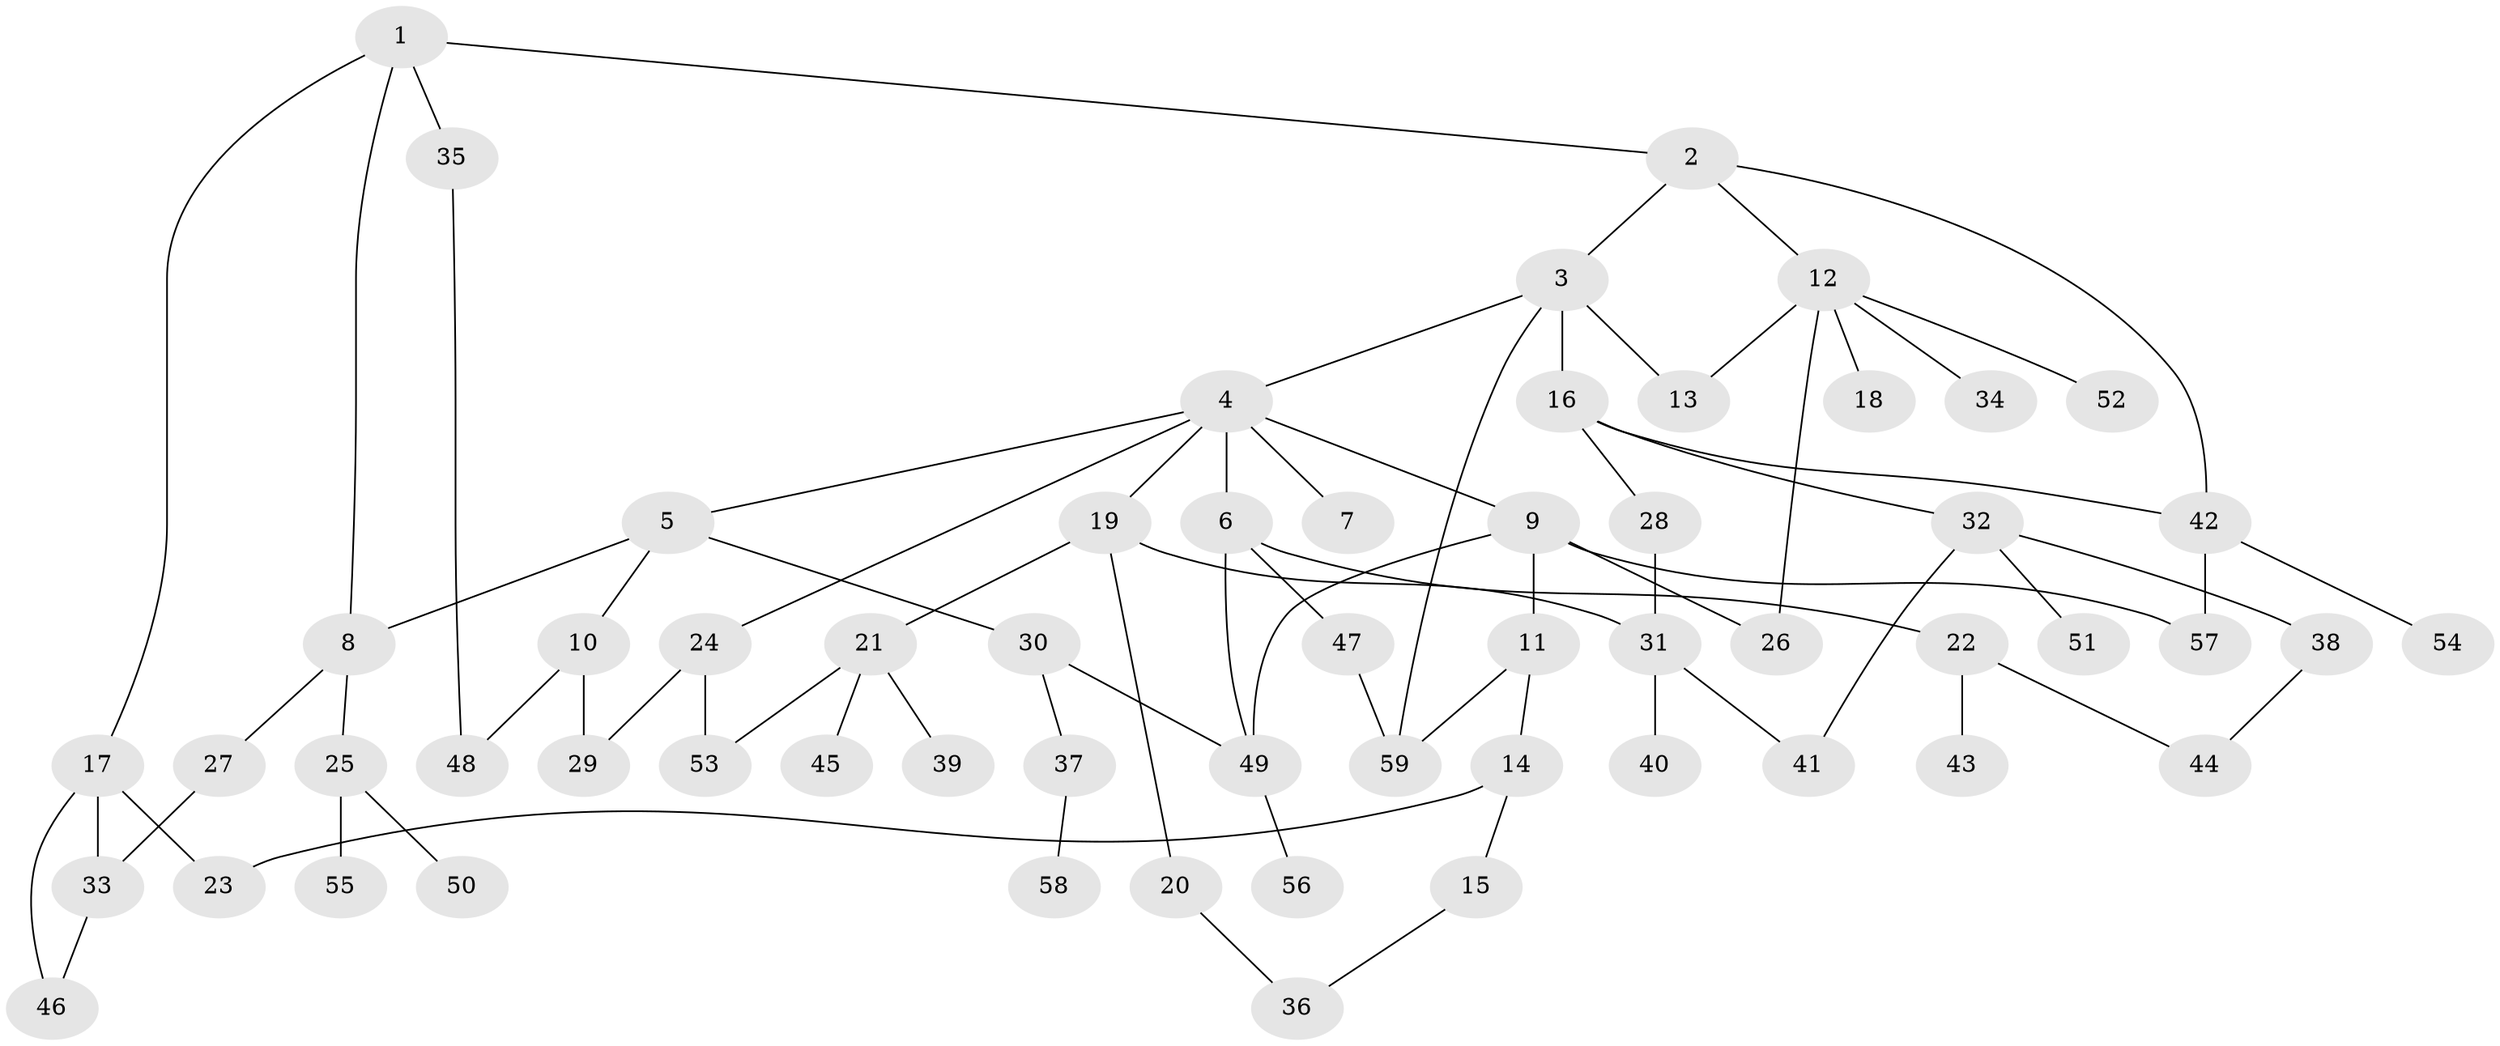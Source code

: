 // Generated by graph-tools (version 1.1) at 2025/34/03/09/25 02:34:00]
// undirected, 59 vertices, 77 edges
graph export_dot {
graph [start="1"]
  node [color=gray90,style=filled];
  1;
  2;
  3;
  4;
  5;
  6;
  7;
  8;
  9;
  10;
  11;
  12;
  13;
  14;
  15;
  16;
  17;
  18;
  19;
  20;
  21;
  22;
  23;
  24;
  25;
  26;
  27;
  28;
  29;
  30;
  31;
  32;
  33;
  34;
  35;
  36;
  37;
  38;
  39;
  40;
  41;
  42;
  43;
  44;
  45;
  46;
  47;
  48;
  49;
  50;
  51;
  52;
  53;
  54;
  55;
  56;
  57;
  58;
  59;
  1 -- 2;
  1 -- 8;
  1 -- 17;
  1 -- 35;
  2 -- 3;
  2 -- 12;
  2 -- 42;
  3 -- 4;
  3 -- 16;
  3 -- 59;
  3 -- 13;
  4 -- 5;
  4 -- 6;
  4 -- 7;
  4 -- 9;
  4 -- 19;
  4 -- 24;
  5 -- 10;
  5 -- 30;
  5 -- 8;
  6 -- 22;
  6 -- 47;
  6 -- 49;
  8 -- 25;
  8 -- 27;
  9 -- 11;
  9 -- 49;
  9 -- 26;
  9 -- 57;
  10 -- 48;
  10 -- 29;
  11 -- 14;
  11 -- 59;
  12 -- 13;
  12 -- 18;
  12 -- 26;
  12 -- 34;
  12 -- 52;
  14 -- 15;
  14 -- 23;
  15 -- 36;
  16 -- 28;
  16 -- 32;
  16 -- 42;
  17 -- 46;
  17 -- 33;
  17 -- 23;
  19 -- 20;
  19 -- 21;
  19 -- 31;
  20 -- 36;
  21 -- 39;
  21 -- 45;
  21 -- 53;
  22 -- 43;
  22 -- 44;
  24 -- 29;
  24 -- 53;
  25 -- 50;
  25 -- 55;
  27 -- 33;
  28 -- 31;
  30 -- 37;
  30 -- 49;
  31 -- 40;
  31 -- 41;
  32 -- 38;
  32 -- 41;
  32 -- 51;
  33 -- 46;
  35 -- 48;
  37 -- 58;
  38 -- 44;
  42 -- 54;
  42 -- 57;
  47 -- 59;
  49 -- 56;
}
